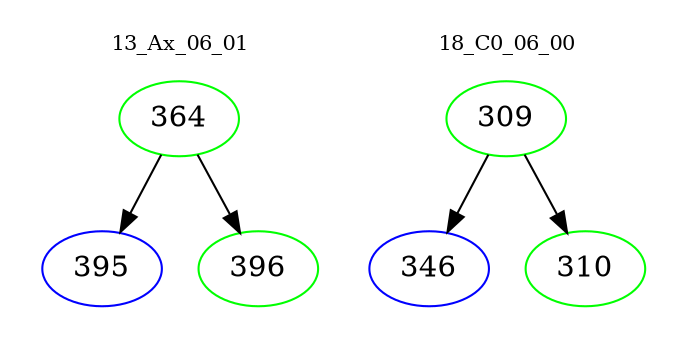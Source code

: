 digraph{
subgraph cluster_0 {
color = white
label = "13_Ax_06_01";
fontsize=10;
T0_364 [label="364", color="green"]
T0_364 -> T0_395 [color="black"]
T0_395 [label="395", color="blue"]
T0_364 -> T0_396 [color="black"]
T0_396 [label="396", color="green"]
}
subgraph cluster_1 {
color = white
label = "18_C0_06_00";
fontsize=10;
T1_309 [label="309", color="green"]
T1_309 -> T1_346 [color="black"]
T1_346 [label="346", color="blue"]
T1_309 -> T1_310 [color="black"]
T1_310 [label="310", color="green"]
}
}
